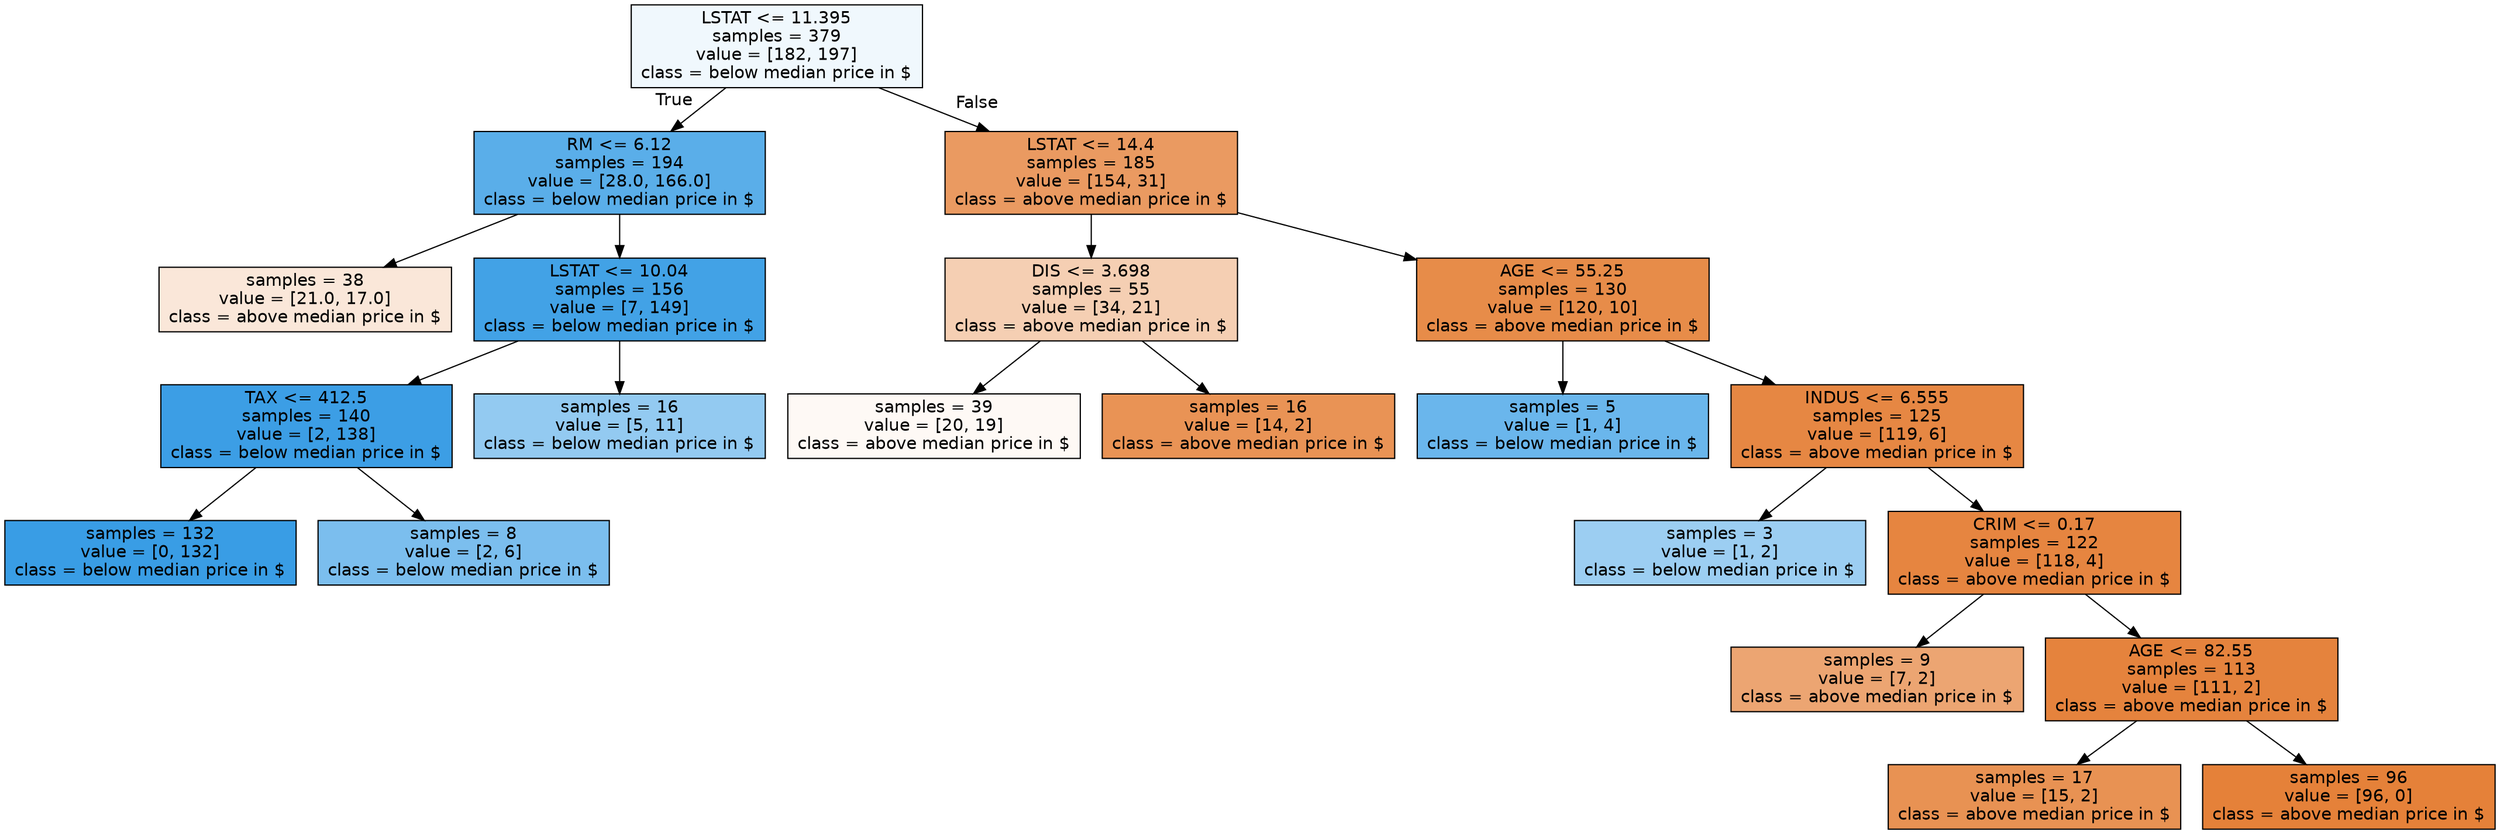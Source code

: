 digraph Tree {
node [shape=box, style="filled", color="black", fontname="helvetica"] ;
edge [fontname="helvetica"] ;
0 [label="LSTAT <= 11.395\nsamples = 379\nvalue = [182, 197]\nclass = below median price in $", fillcolor="#f0f8fd"] ;
1 [label="RM <= 6.12\nsamples = 194\nvalue = [28.0, 166.0]\nclass = below median price in $", fillcolor="#5aaee9"] ;
0 -> 1 [labeldistance=2.5, labelangle=45, headlabel="True"] ;
2 [label="samples = 38\nvalue = [21.0, 17.0]\nclass = above median price in $", fillcolor="#fae7d9"] ;
1 -> 2 ;
3 [label="LSTAT <= 10.04\nsamples = 156\nvalue = [7, 149]\nclass = below median price in $", fillcolor="#42a2e6"] ;
1 -> 3 ;
4 [label="TAX <= 412.5\nsamples = 140\nvalue = [2, 138]\nclass = below median price in $", fillcolor="#3c9ee5"] ;
3 -> 4 ;
5 [label="samples = 132\nvalue = [0, 132]\nclass = below median price in $", fillcolor="#399de5"] ;
4 -> 5 ;
6 [label="samples = 8\nvalue = [2, 6]\nclass = below median price in $", fillcolor="#7bbeee"] ;
4 -> 6 ;
7 [label="samples = 16\nvalue = [5, 11]\nclass = below median price in $", fillcolor="#93caf1"] ;
3 -> 7 ;
8 [label="LSTAT <= 14.4\nsamples = 185\nvalue = [154, 31]\nclass = above median price in $", fillcolor="#ea9a61"] ;
0 -> 8 [labeldistance=2.5, labelangle=-45, headlabel="False"] ;
9 [label="DIS <= 3.698\nsamples = 55\nvalue = [34, 21]\nclass = above median price in $", fillcolor="#f5cfb3"] ;
8 -> 9 ;
10 [label="samples = 39\nvalue = [20, 19]\nclass = above median price in $", fillcolor="#fef9f5"] ;
9 -> 10 ;
11 [label="samples = 16\nvalue = [14, 2]\nclass = above median price in $", fillcolor="#e99355"] ;
9 -> 11 ;
12 [label="AGE <= 55.25\nsamples = 130\nvalue = [120, 10]\nclass = above median price in $", fillcolor="#e78c49"] ;
8 -> 12 ;
13 [label="samples = 5\nvalue = [1, 4]\nclass = below median price in $", fillcolor="#6ab6ec"] ;
12 -> 13 ;
14 [label="INDUS <= 6.555\nsamples = 125\nvalue = [119, 6]\nclass = above median price in $", fillcolor="#e68743"] ;
12 -> 14 ;
15 [label="samples = 3\nvalue = [1, 2]\nclass = below median price in $", fillcolor="#9ccef2"] ;
14 -> 15 ;
16 [label="CRIM <= 0.17\nsamples = 122\nvalue = [118, 4]\nclass = above median price in $", fillcolor="#e68540"] ;
14 -> 16 ;
17 [label="samples = 9\nvalue = [7, 2]\nclass = above median price in $", fillcolor="#eca572"] ;
16 -> 17 ;
18 [label="AGE <= 82.55\nsamples = 113\nvalue = [111, 2]\nclass = above median price in $", fillcolor="#e5833d"] ;
16 -> 18 ;
19 [label="samples = 17\nvalue = [15, 2]\nclass = above median price in $", fillcolor="#e89253"] ;
18 -> 19 ;
20 [label="samples = 96\nvalue = [96, 0]\nclass = above median price in $", fillcolor="#e58139"] ;
18 -> 20 ;
}
